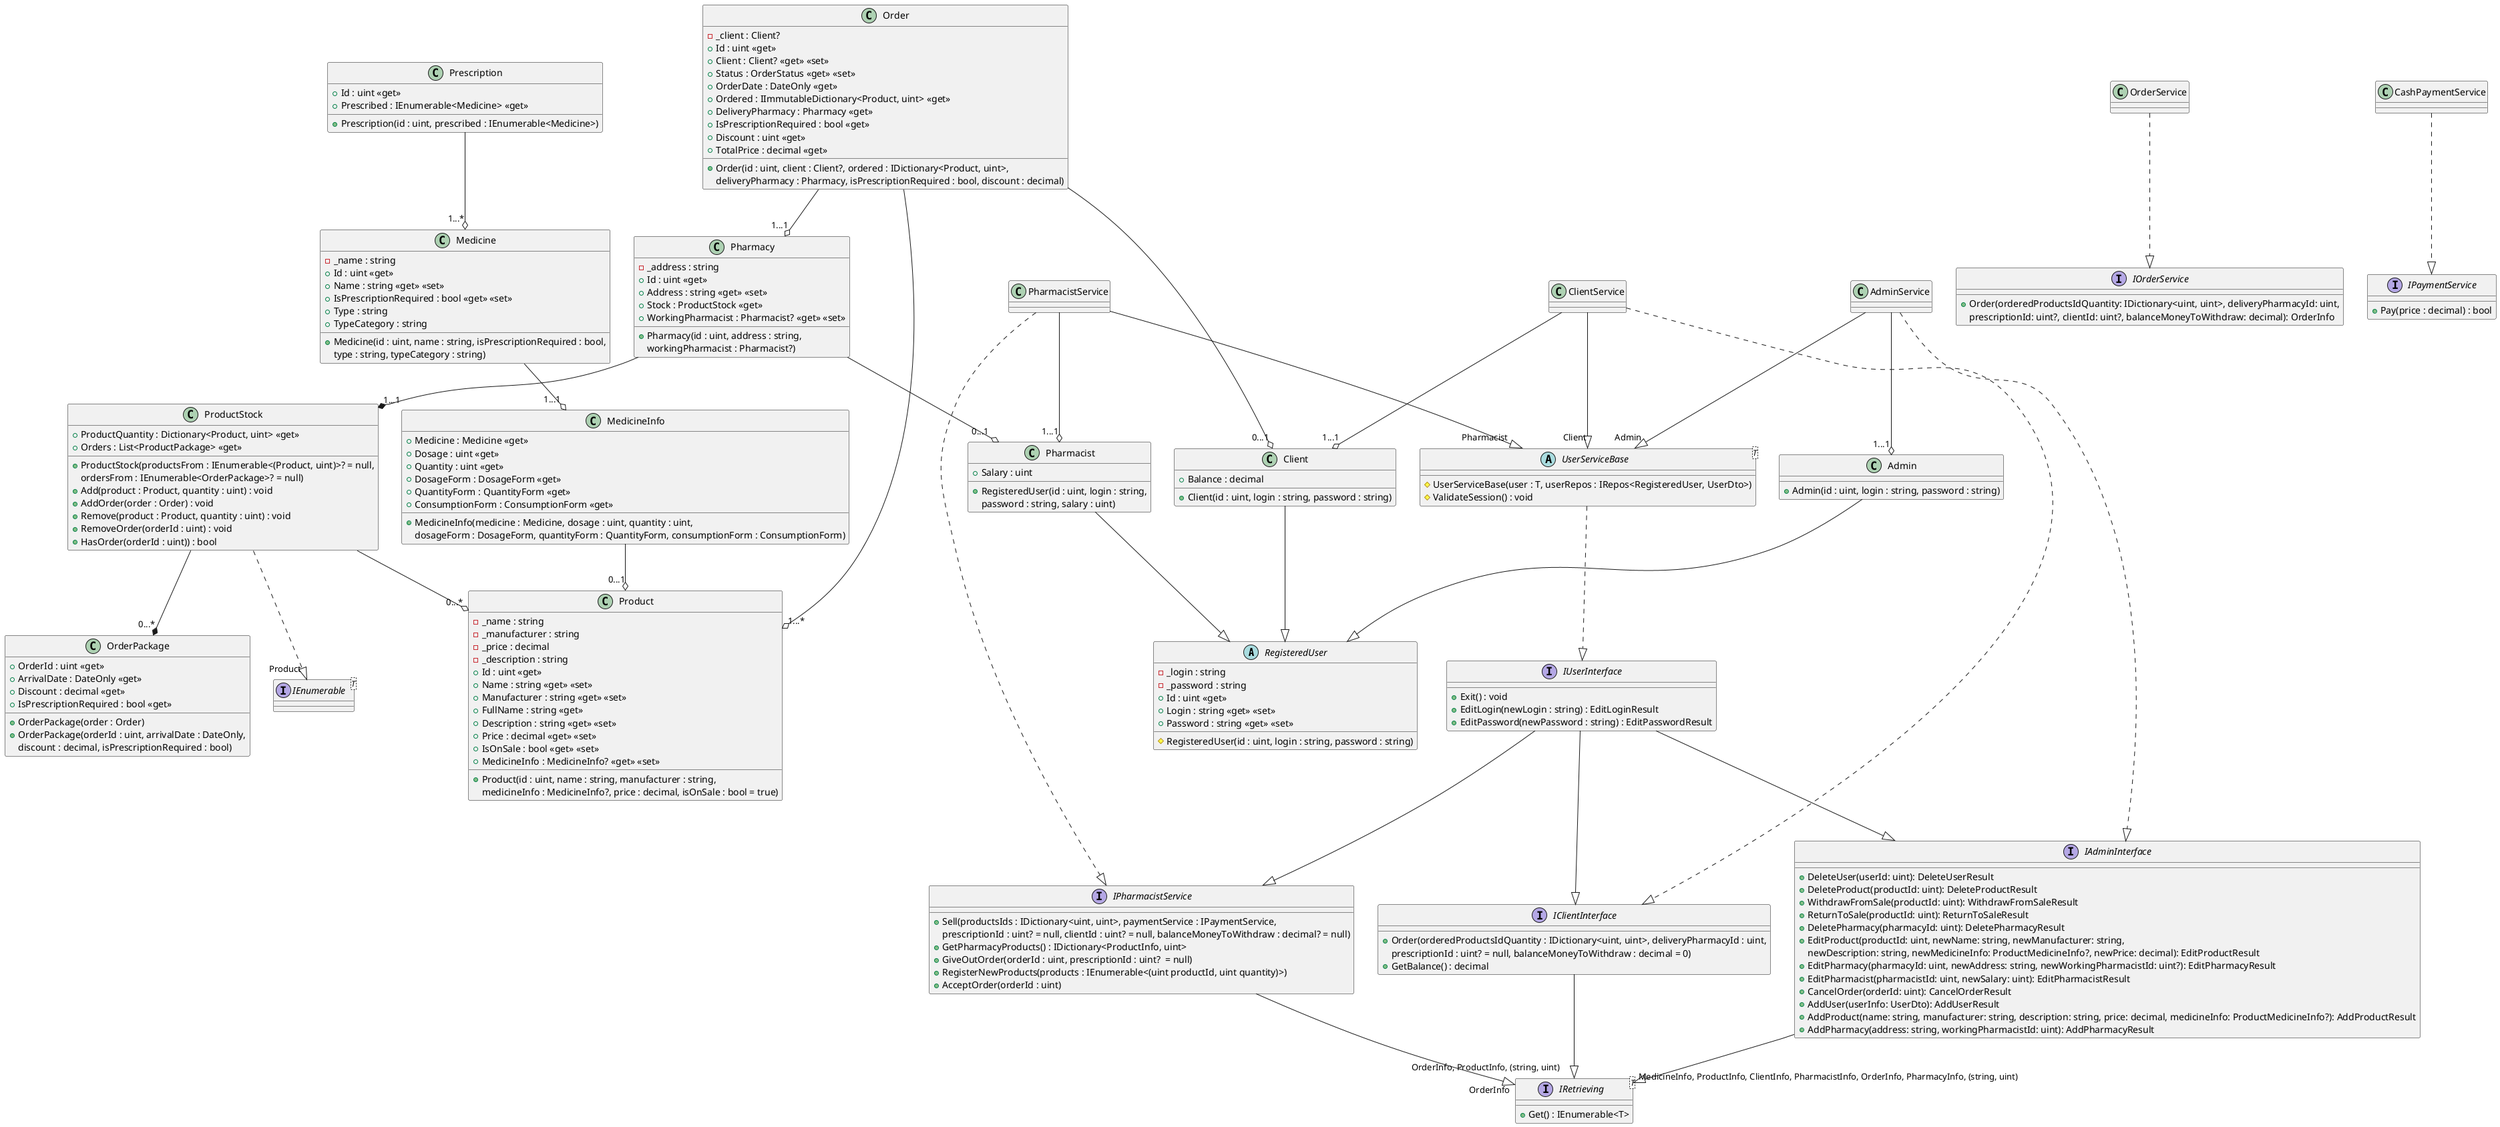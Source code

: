﻿@startuml
'https://plantuml.com/class-diagram


abstract class RegisteredUser {
- _login : string
- _password : string
+ Id : uint <<get>>
+ Login : string <<get>> <<set>>
+ Password : string <<get>> <<set>>
# RegisteredUser(id : uint, login : string, password : string)
}

class Client {
+ Balance : decimal
+ Client(id : uint, login : string, password : string)
}

class Pharmacist {
+ Salary : uint
+ RegisteredUser(id : uint, login : string, 
password : string, salary : uint)
}

class Admin {
+ Admin(id : uint, login : string, password : string)
}

class Pharmacy {
- _address : string
+ Id : uint <<get>>
+ Address : string <<get>> <<set>>
+ Stock : ProductStock <<get>>
+ WorkingPharmacist : Pharmacist? <<get>> <<set>>
+ Pharmacy(id : uint, address : string, 
workingPharmacist : Pharmacist?)
}

class Product{
- _name : string
- _manufacturer : string
- _price : decimal
- _description : string
+ Id : uint <<get>>
+ Name : string <<get>> <<set>>
+ Manufacturer : string <<get>> <<set>>
+ FullName : string <<get>>
+ Description : string <<get>> <<set>>
+ Price : decimal <<get>> <<set>>
+ IsOnSale : bool <<get>> <<set>>
+ MedicineInfo : MedicineInfo? <<get>> <<set>>
+ Product(id : uint, name : string, manufacturer : string, 
medicineInfo : MedicineInfo?, price : decimal, isOnSale : bool = true)
}

class MedicineInfo {
+ Medicine : Medicine <<get>>
+ Dosage : uint <<get>>
+ Quantity : uint <<get>>
+ DosageForm : DosageForm <<get>>
+ QuantityForm : QuantityForm <<get>>
+ ConsumptionForm : ConsumptionForm <<get>>
+ MedicineInfo(medicine : Medicine, dosage : uint, quantity : uint, 
dosageForm : DosageForm, quantityForm : QuantityForm, consumptionForm : ConsumptionForm)
}

class Medicine {
- _name : string
+ Id : uint <<get>>
+ Name : string <<get>> <<set>>
+ IsPrescriptionRequired : bool <<get>> <<set>>
+ Type : string
+ TypeCategory : string
+ Medicine(id : uint, name : string, isPrescriptionRequired : bool, 
type : string, typeCategory : string)
}

class Prescription {
+ Id : uint <<get>>
+ Prescribed : IEnumerable<Medicine> <<get>>
+ Prescription(id : uint, prescribed : IEnumerable<Medicine>) 
}

class Order {
- _client : Client?
+ Id : uint <<get>>
+ Client : Client? <<get>> <<set>>
+ Status : OrderStatus <<get>> <<set>>
+ OrderDate : DateOnly <<get>>
+ Ordered : IImmutableDictionary<Product, uint> <<get>>
+ DeliveryPharmacy : Pharmacy <<get>>
+ IsPrescriptionRequired : bool <<get>>
+ Discount : uint <<get>>
+ TotalPrice : decimal <<get>>
+ Order(id : uint, client : Client?, ordered : IDictionary<Product, uint>, 
deliveryPharmacy : Pharmacy, isPrescriptionRequired : bool, discount : decimal)
}

class ProductStock{
+ ProductQuantity : Dictionary<Product, uint> <<get>>
+ Orders : List<ProductPackage> <<get>>
+ ProductStock(productsFrom : IEnumerable<(Product, uint)>? = null, 
ordersFrom : IEnumerable<OrderPackage>? = null)
+ Add(product : Product, quantity : uint) : void
+ AddOrder(order : Order) : void
+ Remove(product : Product, quantity : uint) : void
+ RemoveOrder(orderId : uint) : void
+ HasOrder(orderId : uint)) : bool
}

class OrderPackage {
+ OrderId : uint <<get>>
+ ArrivalDate : DateOnly <<get>>
+ Discount : decimal <<get>>
+ IsPrescriptionRequired : bool <<get>>
+ OrderPackage(order : Order)
+ OrderPackage(orderId : uint, arrivalDate : DateOnly, 
discount : decimal, isPrescriptionRequired : bool) 
}

interface IUserInterface {
+ Exit() : void
+ EditLogin(newLogin : string) : EditLoginResult
+ EditPassword(newPassword : string) : EditPasswordResult
}

interface IClientInterface {
+ Order(orderedProductsIdQuantity : IDictionary<uint, uint>, deliveryPharmacyId : uint,
                prescriptionId : uint? = null, balanceMoneyToWithdraw : decimal = 0)
+ GetBalance() : decimal                
}

interface IPharmacistService {
+ Sell(productsIds : IDictionary<uint, uint>, paymentService : IPaymentService, 
prescriptionId : uint? = null, clientId : uint? = null, balanceMoneyToWithdraw : decimal? = null)
+ GetPharmacyProducts() : IDictionary<ProductInfo, uint>
+ GiveOutOrder(orderId : uint, prescriptionId : uint?  = null)
+ RegisterNewProducts(products : IEnumerable<(uint productId, uint quantity)>)
+ AcceptOrder(orderId : uint)
}

interface IAdminInterface {
+ DeleteUser(userId: uint): DeleteUserResult
+ DeleteProduct(productId: uint): DeleteProductResult
+ WithdrawFromSale(productId: uint): WithdrawFromSaleResult
+ ReturnToSale(productId: uint): ReturnToSaleResult
+ DeletePharmacy(pharmacyId: uint): DeletePharmacyResult
+ EditProduct(productId: uint, newName: string, newManufacturer: string, 
newDescription: string, newMedicineInfo: ProductMedicineInfo?, newPrice: decimal): EditProductResult
+ EditPharmacy(pharmacyId: uint, newAddress: string, newWorkingPharmacistId: uint?): EditPharmacyResult
+ EditPharmacist(pharmacistId: uint, newSalary: uint): EditPharmacistResult
+ CancelOrder(orderId: uint): CancelOrderResult
+ AddUser(userInfo: UserDto): AddUserResult
+ AddProduct(name: string, manufacturer: string, description: string, price: decimal, medicineInfo: ProductMedicineInfo?): AddProductResult
+ AddPharmacy(address: string, workingPharmacistId: uint): AddPharmacyResult
}

interface IRetrieving<T> {
+ Get() : IEnumerable<T>
}

interface IEnumerable<T>


interface IOrderService {
    + Order(orderedProductsIdQuantity: IDictionary<uint, uint>, deliveryPharmacyId: uint, 
    prescriptionId: uint?, clientId: uint?, balanceMoneyToWithdraw: decimal): OrderInfo
}

interface IPaymentService {
    + Pay(price : decimal) : bool
}

abstract class UserServiceBase<T> {
# UserServiceBase(user : T, userRepos : IRepos<RegisteredUser, UserDto>)
# ValidateSession() : void
}

class ClientService
class PharmacistService
class AdminService
class OrderService
class CashPaymentService

Client --|> RegisteredUser
Pharmacist --|> RegisteredUser
Admin --|> RegisteredUser

Pharmacy --o "0...1" Pharmacist
Pharmacy --* "1...1" ProductStock 

ProductStock -[dashed]-|> "Product" IEnumerable
ProductStock --* "0...*" OrderPackage
ProductStock --o "0...*" Product

Order --o "1...1" Pharmacy
Order --o "0...1" Client
Order --o "1...*" Product

Prescription --o "1...*" Medicine
Medicine --o "1...1" MedicineInfo
MedicineInfo --o "0...1" Product



IUserInterface --|> IClientInterface
IUserInterface --|> IPharmacistService
IUserInterface --|> IAdminInterface

IAdminInterface --|> "MedicineInfo, ProductInfo, ClientInfo, PharmacistInfo, OrderInfo, PharmacyInfo, (string, uint)" IRetrieving

IClientInterface --|> "OrderInfo, ProductInfo, (string, uint)" IRetrieving

IPharmacistService --|> "OrderInfo" IRetrieving


UserServiceBase -[dashed]-|> IUserInterface



ClientService --|> "Client" UserServiceBase
ClientService -[dashed]-|> IClientInterface
ClientService --o "1...1" Client

PharmacistService --|> "Pharmacist" UserServiceBase
PharmacistService -[dashed]-|> IPharmacistService
PharmacistService --o "1...1" Pharmacist

AdminService --|> "Admin" UserServiceBase
AdminService -[dashed]-|> IAdminInterface
AdminService --o "1...1" Admin


OrderService -[dashed]-|> IOrderService
CashPaymentService -[dashed]-|> IPaymentService

@enduml